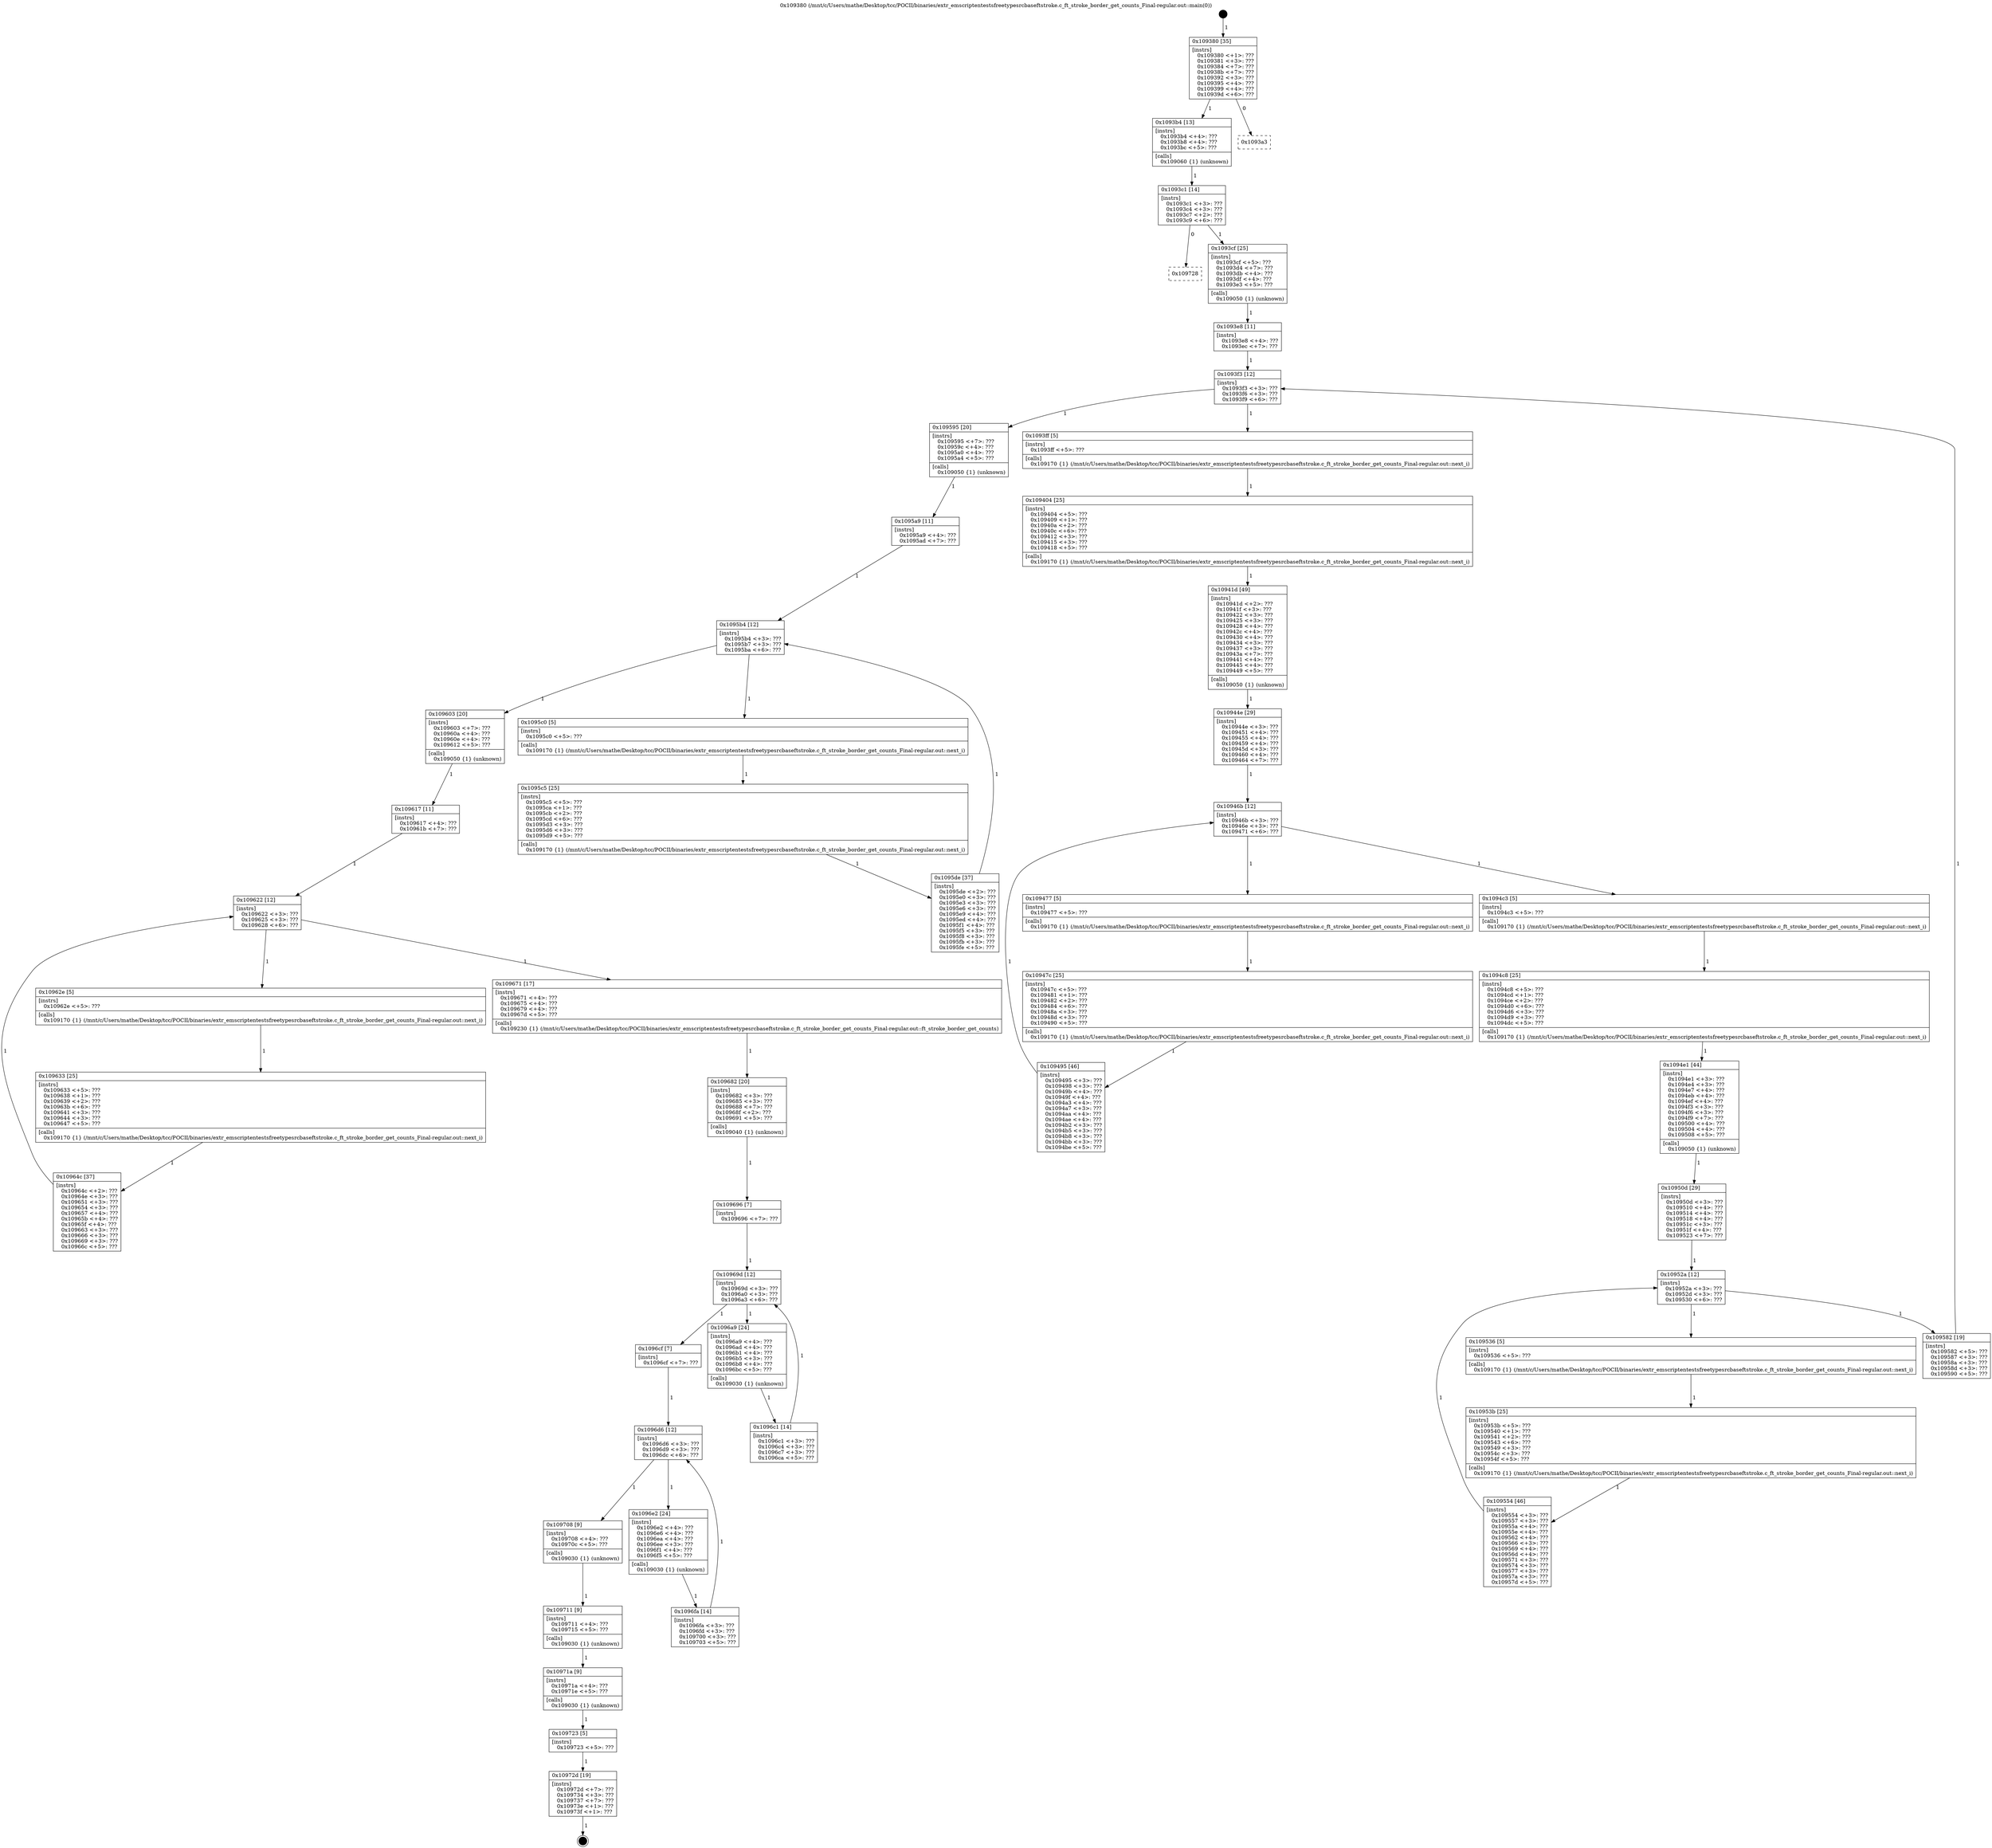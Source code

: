digraph "0x109380" {
  label = "0x109380 (/mnt/c/Users/mathe/Desktop/tcc/POCII/binaries/extr_emscriptentestsfreetypesrcbaseftstroke.c_ft_stroke_border_get_counts_Final-regular.out::main(0))"
  labelloc = "t"
  node[shape=record]

  Entry [label="",width=0.3,height=0.3,shape=circle,fillcolor=black,style=filled]
  "0x109380" [label="{
     0x109380 [35]\l
     | [instrs]\l
     &nbsp;&nbsp;0x109380 \<+1\>: ???\l
     &nbsp;&nbsp;0x109381 \<+3\>: ???\l
     &nbsp;&nbsp;0x109384 \<+7\>: ???\l
     &nbsp;&nbsp;0x10938b \<+7\>: ???\l
     &nbsp;&nbsp;0x109392 \<+3\>: ???\l
     &nbsp;&nbsp;0x109395 \<+4\>: ???\l
     &nbsp;&nbsp;0x109399 \<+4\>: ???\l
     &nbsp;&nbsp;0x10939d \<+6\>: ???\l
  }"]
  "0x1093b4" [label="{
     0x1093b4 [13]\l
     | [instrs]\l
     &nbsp;&nbsp;0x1093b4 \<+4\>: ???\l
     &nbsp;&nbsp;0x1093b8 \<+4\>: ???\l
     &nbsp;&nbsp;0x1093bc \<+5\>: ???\l
     | [calls]\l
     &nbsp;&nbsp;0x109060 \{1\} (unknown)\l
  }"]
  "0x1093a3" [label="{
     0x1093a3\l
  }", style=dashed]
  "0x1093c1" [label="{
     0x1093c1 [14]\l
     | [instrs]\l
     &nbsp;&nbsp;0x1093c1 \<+3\>: ???\l
     &nbsp;&nbsp;0x1093c4 \<+3\>: ???\l
     &nbsp;&nbsp;0x1093c7 \<+2\>: ???\l
     &nbsp;&nbsp;0x1093c9 \<+6\>: ???\l
  }"]
  "0x109728" [label="{
     0x109728\l
  }", style=dashed]
  "0x1093cf" [label="{
     0x1093cf [25]\l
     | [instrs]\l
     &nbsp;&nbsp;0x1093cf \<+5\>: ???\l
     &nbsp;&nbsp;0x1093d4 \<+7\>: ???\l
     &nbsp;&nbsp;0x1093db \<+4\>: ???\l
     &nbsp;&nbsp;0x1093df \<+4\>: ???\l
     &nbsp;&nbsp;0x1093e3 \<+5\>: ???\l
     | [calls]\l
     &nbsp;&nbsp;0x109050 \{1\} (unknown)\l
  }"]
  Exit [label="",width=0.3,height=0.3,shape=circle,fillcolor=black,style=filled,peripheries=2]
  "0x1093f3" [label="{
     0x1093f3 [12]\l
     | [instrs]\l
     &nbsp;&nbsp;0x1093f3 \<+3\>: ???\l
     &nbsp;&nbsp;0x1093f6 \<+3\>: ???\l
     &nbsp;&nbsp;0x1093f9 \<+6\>: ???\l
  }"]
  "0x109595" [label="{
     0x109595 [20]\l
     | [instrs]\l
     &nbsp;&nbsp;0x109595 \<+7\>: ???\l
     &nbsp;&nbsp;0x10959c \<+4\>: ???\l
     &nbsp;&nbsp;0x1095a0 \<+4\>: ???\l
     &nbsp;&nbsp;0x1095a4 \<+5\>: ???\l
     | [calls]\l
     &nbsp;&nbsp;0x109050 \{1\} (unknown)\l
  }"]
  "0x1093ff" [label="{
     0x1093ff [5]\l
     | [instrs]\l
     &nbsp;&nbsp;0x1093ff \<+5\>: ???\l
     | [calls]\l
     &nbsp;&nbsp;0x109170 \{1\} (/mnt/c/Users/mathe/Desktop/tcc/POCII/binaries/extr_emscriptentestsfreetypesrcbaseftstroke.c_ft_stroke_border_get_counts_Final-regular.out::next_i)\l
  }"]
  "0x109404" [label="{
     0x109404 [25]\l
     | [instrs]\l
     &nbsp;&nbsp;0x109404 \<+5\>: ???\l
     &nbsp;&nbsp;0x109409 \<+1\>: ???\l
     &nbsp;&nbsp;0x10940a \<+2\>: ???\l
     &nbsp;&nbsp;0x10940c \<+6\>: ???\l
     &nbsp;&nbsp;0x109412 \<+3\>: ???\l
     &nbsp;&nbsp;0x109415 \<+3\>: ???\l
     &nbsp;&nbsp;0x109418 \<+5\>: ???\l
     | [calls]\l
     &nbsp;&nbsp;0x109170 \{1\} (/mnt/c/Users/mathe/Desktop/tcc/POCII/binaries/extr_emscriptentestsfreetypesrcbaseftstroke.c_ft_stroke_border_get_counts_Final-regular.out::next_i)\l
  }"]
  "0x10941d" [label="{
     0x10941d [49]\l
     | [instrs]\l
     &nbsp;&nbsp;0x10941d \<+2\>: ???\l
     &nbsp;&nbsp;0x10941f \<+3\>: ???\l
     &nbsp;&nbsp;0x109422 \<+3\>: ???\l
     &nbsp;&nbsp;0x109425 \<+3\>: ???\l
     &nbsp;&nbsp;0x109428 \<+4\>: ???\l
     &nbsp;&nbsp;0x10942c \<+4\>: ???\l
     &nbsp;&nbsp;0x109430 \<+4\>: ???\l
     &nbsp;&nbsp;0x109434 \<+3\>: ???\l
     &nbsp;&nbsp;0x109437 \<+3\>: ???\l
     &nbsp;&nbsp;0x10943a \<+7\>: ???\l
     &nbsp;&nbsp;0x109441 \<+4\>: ???\l
     &nbsp;&nbsp;0x109445 \<+4\>: ???\l
     &nbsp;&nbsp;0x109449 \<+5\>: ???\l
     | [calls]\l
     &nbsp;&nbsp;0x109050 \{1\} (unknown)\l
  }"]
  "0x10946b" [label="{
     0x10946b [12]\l
     | [instrs]\l
     &nbsp;&nbsp;0x10946b \<+3\>: ???\l
     &nbsp;&nbsp;0x10946e \<+3\>: ???\l
     &nbsp;&nbsp;0x109471 \<+6\>: ???\l
  }"]
  "0x1094c3" [label="{
     0x1094c3 [5]\l
     | [instrs]\l
     &nbsp;&nbsp;0x1094c3 \<+5\>: ???\l
     | [calls]\l
     &nbsp;&nbsp;0x109170 \{1\} (/mnt/c/Users/mathe/Desktop/tcc/POCII/binaries/extr_emscriptentestsfreetypesrcbaseftstroke.c_ft_stroke_border_get_counts_Final-regular.out::next_i)\l
  }"]
  "0x109477" [label="{
     0x109477 [5]\l
     | [instrs]\l
     &nbsp;&nbsp;0x109477 \<+5\>: ???\l
     | [calls]\l
     &nbsp;&nbsp;0x109170 \{1\} (/mnt/c/Users/mathe/Desktop/tcc/POCII/binaries/extr_emscriptentestsfreetypesrcbaseftstroke.c_ft_stroke_border_get_counts_Final-regular.out::next_i)\l
  }"]
  "0x10947c" [label="{
     0x10947c [25]\l
     | [instrs]\l
     &nbsp;&nbsp;0x10947c \<+5\>: ???\l
     &nbsp;&nbsp;0x109481 \<+1\>: ???\l
     &nbsp;&nbsp;0x109482 \<+2\>: ???\l
     &nbsp;&nbsp;0x109484 \<+6\>: ???\l
     &nbsp;&nbsp;0x10948a \<+3\>: ???\l
     &nbsp;&nbsp;0x10948d \<+3\>: ???\l
     &nbsp;&nbsp;0x109490 \<+5\>: ???\l
     | [calls]\l
     &nbsp;&nbsp;0x109170 \{1\} (/mnt/c/Users/mathe/Desktop/tcc/POCII/binaries/extr_emscriptentestsfreetypesrcbaseftstroke.c_ft_stroke_border_get_counts_Final-regular.out::next_i)\l
  }"]
  "0x109495" [label="{
     0x109495 [46]\l
     | [instrs]\l
     &nbsp;&nbsp;0x109495 \<+3\>: ???\l
     &nbsp;&nbsp;0x109498 \<+3\>: ???\l
     &nbsp;&nbsp;0x10949b \<+4\>: ???\l
     &nbsp;&nbsp;0x10949f \<+4\>: ???\l
     &nbsp;&nbsp;0x1094a3 \<+4\>: ???\l
     &nbsp;&nbsp;0x1094a7 \<+3\>: ???\l
     &nbsp;&nbsp;0x1094aa \<+4\>: ???\l
     &nbsp;&nbsp;0x1094ae \<+4\>: ???\l
     &nbsp;&nbsp;0x1094b2 \<+3\>: ???\l
     &nbsp;&nbsp;0x1094b5 \<+3\>: ???\l
     &nbsp;&nbsp;0x1094b8 \<+3\>: ???\l
     &nbsp;&nbsp;0x1094bb \<+3\>: ???\l
     &nbsp;&nbsp;0x1094be \<+5\>: ???\l
  }"]
  "0x10944e" [label="{
     0x10944e [29]\l
     | [instrs]\l
     &nbsp;&nbsp;0x10944e \<+3\>: ???\l
     &nbsp;&nbsp;0x109451 \<+4\>: ???\l
     &nbsp;&nbsp;0x109455 \<+4\>: ???\l
     &nbsp;&nbsp;0x109459 \<+4\>: ???\l
     &nbsp;&nbsp;0x10945d \<+3\>: ???\l
     &nbsp;&nbsp;0x109460 \<+4\>: ???\l
     &nbsp;&nbsp;0x109464 \<+7\>: ???\l
  }"]
  "0x1094c8" [label="{
     0x1094c8 [25]\l
     | [instrs]\l
     &nbsp;&nbsp;0x1094c8 \<+5\>: ???\l
     &nbsp;&nbsp;0x1094cd \<+1\>: ???\l
     &nbsp;&nbsp;0x1094ce \<+2\>: ???\l
     &nbsp;&nbsp;0x1094d0 \<+6\>: ???\l
     &nbsp;&nbsp;0x1094d6 \<+3\>: ???\l
     &nbsp;&nbsp;0x1094d9 \<+3\>: ???\l
     &nbsp;&nbsp;0x1094dc \<+5\>: ???\l
     | [calls]\l
     &nbsp;&nbsp;0x109170 \{1\} (/mnt/c/Users/mathe/Desktop/tcc/POCII/binaries/extr_emscriptentestsfreetypesrcbaseftstroke.c_ft_stroke_border_get_counts_Final-regular.out::next_i)\l
  }"]
  "0x1094e1" [label="{
     0x1094e1 [44]\l
     | [instrs]\l
     &nbsp;&nbsp;0x1094e1 \<+3\>: ???\l
     &nbsp;&nbsp;0x1094e4 \<+3\>: ???\l
     &nbsp;&nbsp;0x1094e7 \<+4\>: ???\l
     &nbsp;&nbsp;0x1094eb \<+4\>: ???\l
     &nbsp;&nbsp;0x1094ef \<+4\>: ???\l
     &nbsp;&nbsp;0x1094f3 \<+3\>: ???\l
     &nbsp;&nbsp;0x1094f6 \<+3\>: ???\l
     &nbsp;&nbsp;0x1094f9 \<+7\>: ???\l
     &nbsp;&nbsp;0x109500 \<+4\>: ???\l
     &nbsp;&nbsp;0x109504 \<+4\>: ???\l
     &nbsp;&nbsp;0x109508 \<+5\>: ???\l
     | [calls]\l
     &nbsp;&nbsp;0x109050 \{1\} (unknown)\l
  }"]
  "0x10952a" [label="{
     0x10952a [12]\l
     | [instrs]\l
     &nbsp;&nbsp;0x10952a \<+3\>: ???\l
     &nbsp;&nbsp;0x10952d \<+3\>: ???\l
     &nbsp;&nbsp;0x109530 \<+6\>: ???\l
  }"]
  "0x109582" [label="{
     0x109582 [19]\l
     | [instrs]\l
     &nbsp;&nbsp;0x109582 \<+5\>: ???\l
     &nbsp;&nbsp;0x109587 \<+3\>: ???\l
     &nbsp;&nbsp;0x10958a \<+3\>: ???\l
     &nbsp;&nbsp;0x10958d \<+3\>: ???\l
     &nbsp;&nbsp;0x109590 \<+5\>: ???\l
  }"]
  "0x109536" [label="{
     0x109536 [5]\l
     | [instrs]\l
     &nbsp;&nbsp;0x109536 \<+5\>: ???\l
     | [calls]\l
     &nbsp;&nbsp;0x109170 \{1\} (/mnt/c/Users/mathe/Desktop/tcc/POCII/binaries/extr_emscriptentestsfreetypesrcbaseftstroke.c_ft_stroke_border_get_counts_Final-regular.out::next_i)\l
  }"]
  "0x10953b" [label="{
     0x10953b [25]\l
     | [instrs]\l
     &nbsp;&nbsp;0x10953b \<+5\>: ???\l
     &nbsp;&nbsp;0x109540 \<+1\>: ???\l
     &nbsp;&nbsp;0x109541 \<+2\>: ???\l
     &nbsp;&nbsp;0x109543 \<+6\>: ???\l
     &nbsp;&nbsp;0x109549 \<+3\>: ???\l
     &nbsp;&nbsp;0x10954c \<+3\>: ???\l
     &nbsp;&nbsp;0x10954f \<+5\>: ???\l
     | [calls]\l
     &nbsp;&nbsp;0x109170 \{1\} (/mnt/c/Users/mathe/Desktop/tcc/POCII/binaries/extr_emscriptentestsfreetypesrcbaseftstroke.c_ft_stroke_border_get_counts_Final-regular.out::next_i)\l
  }"]
  "0x109554" [label="{
     0x109554 [46]\l
     | [instrs]\l
     &nbsp;&nbsp;0x109554 \<+3\>: ???\l
     &nbsp;&nbsp;0x109557 \<+3\>: ???\l
     &nbsp;&nbsp;0x10955a \<+4\>: ???\l
     &nbsp;&nbsp;0x10955e \<+4\>: ???\l
     &nbsp;&nbsp;0x109562 \<+4\>: ???\l
     &nbsp;&nbsp;0x109566 \<+3\>: ???\l
     &nbsp;&nbsp;0x109569 \<+4\>: ???\l
     &nbsp;&nbsp;0x10956d \<+4\>: ???\l
     &nbsp;&nbsp;0x109571 \<+3\>: ???\l
     &nbsp;&nbsp;0x109574 \<+3\>: ???\l
     &nbsp;&nbsp;0x109577 \<+3\>: ???\l
     &nbsp;&nbsp;0x10957a \<+3\>: ???\l
     &nbsp;&nbsp;0x10957d \<+5\>: ???\l
  }"]
  "0x10950d" [label="{
     0x10950d [29]\l
     | [instrs]\l
     &nbsp;&nbsp;0x10950d \<+3\>: ???\l
     &nbsp;&nbsp;0x109510 \<+4\>: ???\l
     &nbsp;&nbsp;0x109514 \<+4\>: ???\l
     &nbsp;&nbsp;0x109518 \<+4\>: ???\l
     &nbsp;&nbsp;0x10951c \<+3\>: ???\l
     &nbsp;&nbsp;0x10951f \<+4\>: ???\l
     &nbsp;&nbsp;0x109523 \<+7\>: ???\l
  }"]
  "0x10972d" [label="{
     0x10972d [19]\l
     | [instrs]\l
     &nbsp;&nbsp;0x10972d \<+7\>: ???\l
     &nbsp;&nbsp;0x109734 \<+3\>: ???\l
     &nbsp;&nbsp;0x109737 \<+7\>: ???\l
     &nbsp;&nbsp;0x10973e \<+1\>: ???\l
     &nbsp;&nbsp;0x10973f \<+1\>: ???\l
  }"]
  "0x1093e8" [label="{
     0x1093e8 [11]\l
     | [instrs]\l
     &nbsp;&nbsp;0x1093e8 \<+4\>: ???\l
     &nbsp;&nbsp;0x1093ec \<+7\>: ???\l
  }"]
  "0x1095b4" [label="{
     0x1095b4 [12]\l
     | [instrs]\l
     &nbsp;&nbsp;0x1095b4 \<+3\>: ???\l
     &nbsp;&nbsp;0x1095b7 \<+3\>: ???\l
     &nbsp;&nbsp;0x1095ba \<+6\>: ???\l
  }"]
  "0x109603" [label="{
     0x109603 [20]\l
     | [instrs]\l
     &nbsp;&nbsp;0x109603 \<+7\>: ???\l
     &nbsp;&nbsp;0x10960a \<+4\>: ???\l
     &nbsp;&nbsp;0x10960e \<+4\>: ???\l
     &nbsp;&nbsp;0x109612 \<+5\>: ???\l
     | [calls]\l
     &nbsp;&nbsp;0x109050 \{1\} (unknown)\l
  }"]
  "0x1095c0" [label="{
     0x1095c0 [5]\l
     | [instrs]\l
     &nbsp;&nbsp;0x1095c0 \<+5\>: ???\l
     | [calls]\l
     &nbsp;&nbsp;0x109170 \{1\} (/mnt/c/Users/mathe/Desktop/tcc/POCII/binaries/extr_emscriptentestsfreetypesrcbaseftstroke.c_ft_stroke_border_get_counts_Final-regular.out::next_i)\l
  }"]
  "0x1095c5" [label="{
     0x1095c5 [25]\l
     | [instrs]\l
     &nbsp;&nbsp;0x1095c5 \<+5\>: ???\l
     &nbsp;&nbsp;0x1095ca \<+1\>: ???\l
     &nbsp;&nbsp;0x1095cb \<+2\>: ???\l
     &nbsp;&nbsp;0x1095cd \<+6\>: ???\l
     &nbsp;&nbsp;0x1095d3 \<+3\>: ???\l
     &nbsp;&nbsp;0x1095d6 \<+3\>: ???\l
     &nbsp;&nbsp;0x1095d9 \<+5\>: ???\l
     | [calls]\l
     &nbsp;&nbsp;0x109170 \{1\} (/mnt/c/Users/mathe/Desktop/tcc/POCII/binaries/extr_emscriptentestsfreetypesrcbaseftstroke.c_ft_stroke_border_get_counts_Final-regular.out::next_i)\l
  }"]
  "0x1095de" [label="{
     0x1095de [37]\l
     | [instrs]\l
     &nbsp;&nbsp;0x1095de \<+2\>: ???\l
     &nbsp;&nbsp;0x1095e0 \<+3\>: ???\l
     &nbsp;&nbsp;0x1095e3 \<+3\>: ???\l
     &nbsp;&nbsp;0x1095e6 \<+3\>: ???\l
     &nbsp;&nbsp;0x1095e9 \<+4\>: ???\l
     &nbsp;&nbsp;0x1095ed \<+4\>: ???\l
     &nbsp;&nbsp;0x1095f1 \<+4\>: ???\l
     &nbsp;&nbsp;0x1095f5 \<+3\>: ???\l
     &nbsp;&nbsp;0x1095f8 \<+3\>: ???\l
     &nbsp;&nbsp;0x1095fb \<+3\>: ???\l
     &nbsp;&nbsp;0x1095fe \<+5\>: ???\l
  }"]
  "0x1095a9" [label="{
     0x1095a9 [11]\l
     | [instrs]\l
     &nbsp;&nbsp;0x1095a9 \<+4\>: ???\l
     &nbsp;&nbsp;0x1095ad \<+7\>: ???\l
  }"]
  "0x109622" [label="{
     0x109622 [12]\l
     | [instrs]\l
     &nbsp;&nbsp;0x109622 \<+3\>: ???\l
     &nbsp;&nbsp;0x109625 \<+3\>: ???\l
     &nbsp;&nbsp;0x109628 \<+6\>: ???\l
  }"]
  "0x109671" [label="{
     0x109671 [17]\l
     | [instrs]\l
     &nbsp;&nbsp;0x109671 \<+4\>: ???\l
     &nbsp;&nbsp;0x109675 \<+4\>: ???\l
     &nbsp;&nbsp;0x109679 \<+4\>: ???\l
     &nbsp;&nbsp;0x10967d \<+5\>: ???\l
     | [calls]\l
     &nbsp;&nbsp;0x109230 \{1\} (/mnt/c/Users/mathe/Desktop/tcc/POCII/binaries/extr_emscriptentestsfreetypesrcbaseftstroke.c_ft_stroke_border_get_counts_Final-regular.out::ft_stroke_border_get_counts)\l
  }"]
  "0x10962e" [label="{
     0x10962e [5]\l
     | [instrs]\l
     &nbsp;&nbsp;0x10962e \<+5\>: ???\l
     | [calls]\l
     &nbsp;&nbsp;0x109170 \{1\} (/mnt/c/Users/mathe/Desktop/tcc/POCII/binaries/extr_emscriptentestsfreetypesrcbaseftstroke.c_ft_stroke_border_get_counts_Final-regular.out::next_i)\l
  }"]
  "0x109633" [label="{
     0x109633 [25]\l
     | [instrs]\l
     &nbsp;&nbsp;0x109633 \<+5\>: ???\l
     &nbsp;&nbsp;0x109638 \<+1\>: ???\l
     &nbsp;&nbsp;0x109639 \<+2\>: ???\l
     &nbsp;&nbsp;0x10963b \<+6\>: ???\l
     &nbsp;&nbsp;0x109641 \<+3\>: ???\l
     &nbsp;&nbsp;0x109644 \<+3\>: ???\l
     &nbsp;&nbsp;0x109647 \<+5\>: ???\l
     | [calls]\l
     &nbsp;&nbsp;0x109170 \{1\} (/mnt/c/Users/mathe/Desktop/tcc/POCII/binaries/extr_emscriptentestsfreetypesrcbaseftstroke.c_ft_stroke_border_get_counts_Final-regular.out::next_i)\l
  }"]
  "0x10964c" [label="{
     0x10964c [37]\l
     | [instrs]\l
     &nbsp;&nbsp;0x10964c \<+2\>: ???\l
     &nbsp;&nbsp;0x10964e \<+3\>: ???\l
     &nbsp;&nbsp;0x109651 \<+3\>: ???\l
     &nbsp;&nbsp;0x109654 \<+3\>: ???\l
     &nbsp;&nbsp;0x109657 \<+4\>: ???\l
     &nbsp;&nbsp;0x10965b \<+4\>: ???\l
     &nbsp;&nbsp;0x10965f \<+4\>: ???\l
     &nbsp;&nbsp;0x109663 \<+3\>: ???\l
     &nbsp;&nbsp;0x109666 \<+3\>: ???\l
     &nbsp;&nbsp;0x109669 \<+3\>: ???\l
     &nbsp;&nbsp;0x10966c \<+5\>: ???\l
  }"]
  "0x109617" [label="{
     0x109617 [11]\l
     | [instrs]\l
     &nbsp;&nbsp;0x109617 \<+4\>: ???\l
     &nbsp;&nbsp;0x10961b \<+7\>: ???\l
  }"]
  "0x109682" [label="{
     0x109682 [20]\l
     | [instrs]\l
     &nbsp;&nbsp;0x109682 \<+3\>: ???\l
     &nbsp;&nbsp;0x109685 \<+3\>: ???\l
     &nbsp;&nbsp;0x109688 \<+7\>: ???\l
     &nbsp;&nbsp;0x10968f \<+2\>: ???\l
     &nbsp;&nbsp;0x109691 \<+5\>: ???\l
     | [calls]\l
     &nbsp;&nbsp;0x109040 \{1\} (unknown)\l
  }"]
  "0x10969d" [label="{
     0x10969d [12]\l
     | [instrs]\l
     &nbsp;&nbsp;0x10969d \<+3\>: ???\l
     &nbsp;&nbsp;0x1096a0 \<+3\>: ???\l
     &nbsp;&nbsp;0x1096a3 \<+6\>: ???\l
  }"]
  "0x1096d6" [label="{
     0x1096d6 [12]\l
     | [instrs]\l
     &nbsp;&nbsp;0x1096d6 \<+3\>: ???\l
     &nbsp;&nbsp;0x1096d9 \<+3\>: ???\l
     &nbsp;&nbsp;0x1096dc \<+6\>: ???\l
  }"]
  "0x1096a9" [label="{
     0x1096a9 [24]\l
     | [instrs]\l
     &nbsp;&nbsp;0x1096a9 \<+4\>: ???\l
     &nbsp;&nbsp;0x1096ad \<+4\>: ???\l
     &nbsp;&nbsp;0x1096b1 \<+4\>: ???\l
     &nbsp;&nbsp;0x1096b5 \<+3\>: ???\l
     &nbsp;&nbsp;0x1096b8 \<+4\>: ???\l
     &nbsp;&nbsp;0x1096bc \<+5\>: ???\l
     | [calls]\l
     &nbsp;&nbsp;0x109030 \{1\} (unknown)\l
  }"]
  "0x1096c1" [label="{
     0x1096c1 [14]\l
     | [instrs]\l
     &nbsp;&nbsp;0x1096c1 \<+3\>: ???\l
     &nbsp;&nbsp;0x1096c4 \<+3\>: ???\l
     &nbsp;&nbsp;0x1096c7 \<+3\>: ???\l
     &nbsp;&nbsp;0x1096ca \<+5\>: ???\l
  }"]
  "0x109696" [label="{
     0x109696 [7]\l
     | [instrs]\l
     &nbsp;&nbsp;0x109696 \<+7\>: ???\l
  }"]
  "0x109708" [label="{
     0x109708 [9]\l
     | [instrs]\l
     &nbsp;&nbsp;0x109708 \<+4\>: ???\l
     &nbsp;&nbsp;0x10970c \<+5\>: ???\l
     | [calls]\l
     &nbsp;&nbsp;0x109030 \{1\} (unknown)\l
  }"]
  "0x1096e2" [label="{
     0x1096e2 [24]\l
     | [instrs]\l
     &nbsp;&nbsp;0x1096e2 \<+4\>: ???\l
     &nbsp;&nbsp;0x1096e6 \<+4\>: ???\l
     &nbsp;&nbsp;0x1096ea \<+4\>: ???\l
     &nbsp;&nbsp;0x1096ee \<+3\>: ???\l
     &nbsp;&nbsp;0x1096f1 \<+4\>: ???\l
     &nbsp;&nbsp;0x1096f5 \<+5\>: ???\l
     | [calls]\l
     &nbsp;&nbsp;0x109030 \{1\} (unknown)\l
  }"]
  "0x1096fa" [label="{
     0x1096fa [14]\l
     | [instrs]\l
     &nbsp;&nbsp;0x1096fa \<+3\>: ???\l
     &nbsp;&nbsp;0x1096fd \<+3\>: ???\l
     &nbsp;&nbsp;0x109700 \<+3\>: ???\l
     &nbsp;&nbsp;0x109703 \<+5\>: ???\l
  }"]
  "0x1096cf" [label="{
     0x1096cf [7]\l
     | [instrs]\l
     &nbsp;&nbsp;0x1096cf \<+7\>: ???\l
  }"]
  "0x109711" [label="{
     0x109711 [9]\l
     | [instrs]\l
     &nbsp;&nbsp;0x109711 \<+4\>: ???\l
     &nbsp;&nbsp;0x109715 \<+5\>: ???\l
     | [calls]\l
     &nbsp;&nbsp;0x109030 \{1\} (unknown)\l
  }"]
  "0x10971a" [label="{
     0x10971a [9]\l
     | [instrs]\l
     &nbsp;&nbsp;0x10971a \<+4\>: ???\l
     &nbsp;&nbsp;0x10971e \<+5\>: ???\l
     | [calls]\l
     &nbsp;&nbsp;0x109030 \{1\} (unknown)\l
  }"]
  "0x109723" [label="{
     0x109723 [5]\l
     | [instrs]\l
     &nbsp;&nbsp;0x109723 \<+5\>: ???\l
  }"]
  Entry -> "0x109380" [label=" 1"]
  "0x109380" -> "0x1093b4" [label=" 1"]
  "0x109380" -> "0x1093a3" [label=" 0"]
  "0x1093b4" -> "0x1093c1" [label=" 1"]
  "0x1093c1" -> "0x109728" [label=" 0"]
  "0x1093c1" -> "0x1093cf" [label=" 1"]
  "0x10972d" -> Exit [label=" 1"]
  "0x1093cf" -> "0x1093e8" [label=" 1"]
  "0x1093f3" -> "0x109595" [label=" 1"]
  "0x1093f3" -> "0x1093ff" [label=" 1"]
  "0x1093ff" -> "0x109404" [label=" 1"]
  "0x109404" -> "0x10941d" [label=" 1"]
  "0x10941d" -> "0x10944e" [label=" 1"]
  "0x10946b" -> "0x1094c3" [label=" 1"]
  "0x10946b" -> "0x109477" [label=" 1"]
  "0x109477" -> "0x10947c" [label=" 1"]
  "0x10947c" -> "0x109495" [label=" 1"]
  "0x10944e" -> "0x10946b" [label=" 1"]
  "0x109495" -> "0x10946b" [label=" 1"]
  "0x1094c3" -> "0x1094c8" [label=" 1"]
  "0x1094c8" -> "0x1094e1" [label=" 1"]
  "0x1094e1" -> "0x10950d" [label=" 1"]
  "0x10952a" -> "0x109582" [label=" 1"]
  "0x10952a" -> "0x109536" [label=" 1"]
  "0x109536" -> "0x10953b" [label=" 1"]
  "0x10953b" -> "0x109554" [label=" 1"]
  "0x10950d" -> "0x10952a" [label=" 1"]
  "0x109554" -> "0x10952a" [label=" 1"]
  "0x109723" -> "0x10972d" [label=" 1"]
  "0x1093e8" -> "0x1093f3" [label=" 1"]
  "0x109582" -> "0x1093f3" [label=" 1"]
  "0x109595" -> "0x1095a9" [label=" 1"]
  "0x1095b4" -> "0x109603" [label=" 1"]
  "0x1095b4" -> "0x1095c0" [label=" 1"]
  "0x1095c0" -> "0x1095c5" [label=" 1"]
  "0x1095c5" -> "0x1095de" [label=" 1"]
  "0x1095a9" -> "0x1095b4" [label=" 1"]
  "0x1095de" -> "0x1095b4" [label=" 1"]
  "0x109603" -> "0x109617" [label=" 1"]
  "0x109622" -> "0x109671" [label=" 1"]
  "0x109622" -> "0x10962e" [label=" 1"]
  "0x10962e" -> "0x109633" [label=" 1"]
  "0x109633" -> "0x10964c" [label=" 1"]
  "0x109617" -> "0x109622" [label=" 1"]
  "0x10964c" -> "0x109622" [label=" 1"]
  "0x109671" -> "0x109682" [label=" 1"]
  "0x109682" -> "0x109696" [label=" 1"]
  "0x10969d" -> "0x1096cf" [label=" 1"]
  "0x10969d" -> "0x1096a9" [label=" 1"]
  "0x1096a9" -> "0x1096c1" [label=" 1"]
  "0x109696" -> "0x10969d" [label=" 1"]
  "0x1096c1" -> "0x10969d" [label=" 1"]
  "0x1096d6" -> "0x109708" [label=" 1"]
  "0x1096d6" -> "0x1096e2" [label=" 1"]
  "0x1096e2" -> "0x1096fa" [label=" 1"]
  "0x1096cf" -> "0x1096d6" [label=" 1"]
  "0x1096fa" -> "0x1096d6" [label=" 1"]
  "0x109708" -> "0x109711" [label=" 1"]
  "0x109711" -> "0x10971a" [label=" 1"]
  "0x10971a" -> "0x109723" [label=" 1"]
}
